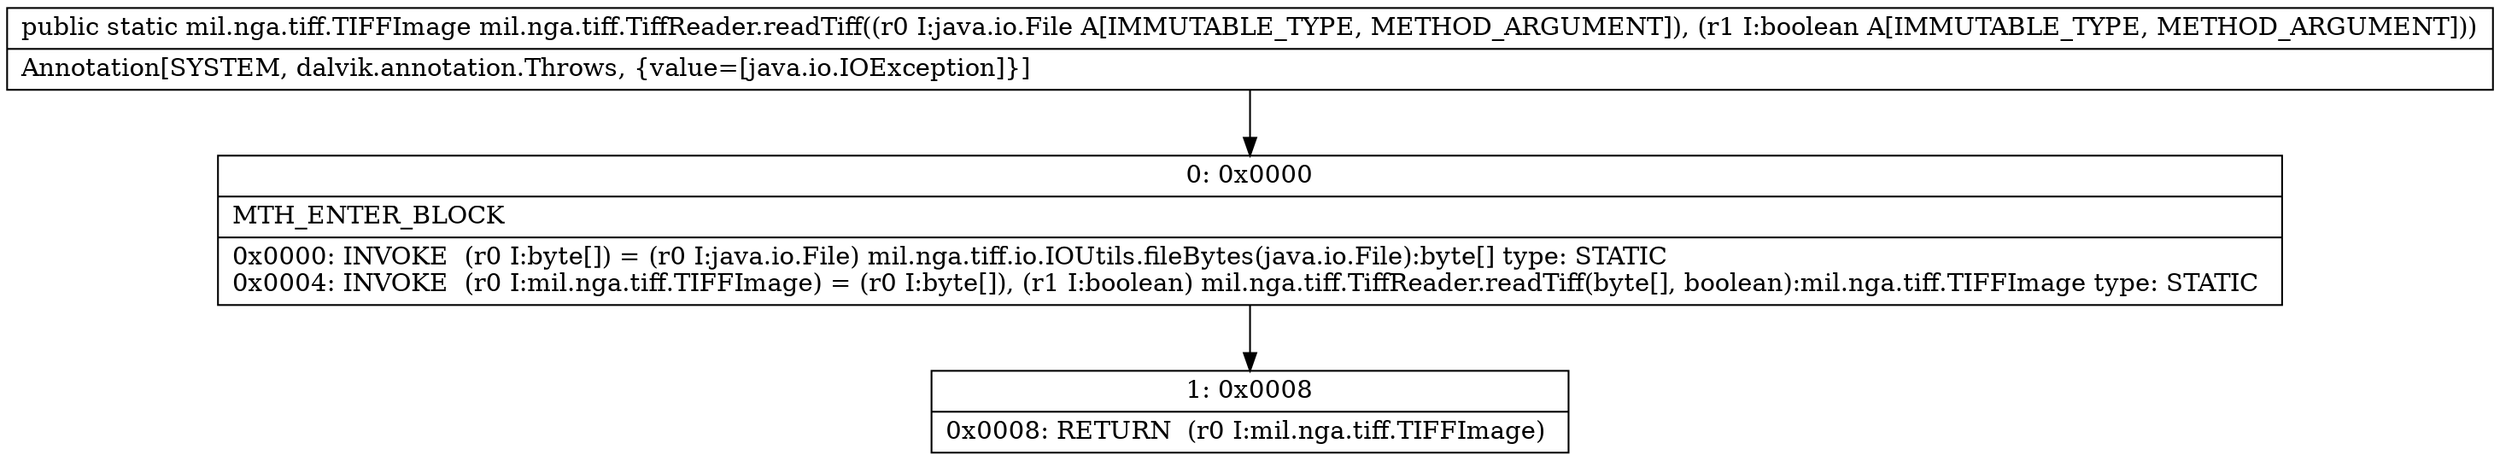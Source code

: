 digraph "CFG formil.nga.tiff.TiffReader.readTiff(Ljava\/io\/File;Z)Lmil\/nga\/tiff\/TIFFImage;" {
Node_0 [shape=record,label="{0\:\ 0x0000|MTH_ENTER_BLOCK\l|0x0000: INVOKE  (r0 I:byte[]) = (r0 I:java.io.File) mil.nga.tiff.io.IOUtils.fileBytes(java.io.File):byte[] type: STATIC \l0x0004: INVOKE  (r0 I:mil.nga.tiff.TIFFImage) = (r0 I:byte[]), (r1 I:boolean) mil.nga.tiff.TiffReader.readTiff(byte[], boolean):mil.nga.tiff.TIFFImage type: STATIC \l}"];
Node_1 [shape=record,label="{1\:\ 0x0008|0x0008: RETURN  (r0 I:mil.nga.tiff.TIFFImage) \l}"];
MethodNode[shape=record,label="{public static mil.nga.tiff.TIFFImage mil.nga.tiff.TiffReader.readTiff((r0 I:java.io.File A[IMMUTABLE_TYPE, METHOD_ARGUMENT]), (r1 I:boolean A[IMMUTABLE_TYPE, METHOD_ARGUMENT]))  | Annotation[SYSTEM, dalvik.annotation.Throws, \{value=[java.io.IOException]\}]\l}"];
MethodNode -> Node_0;
Node_0 -> Node_1;
}

